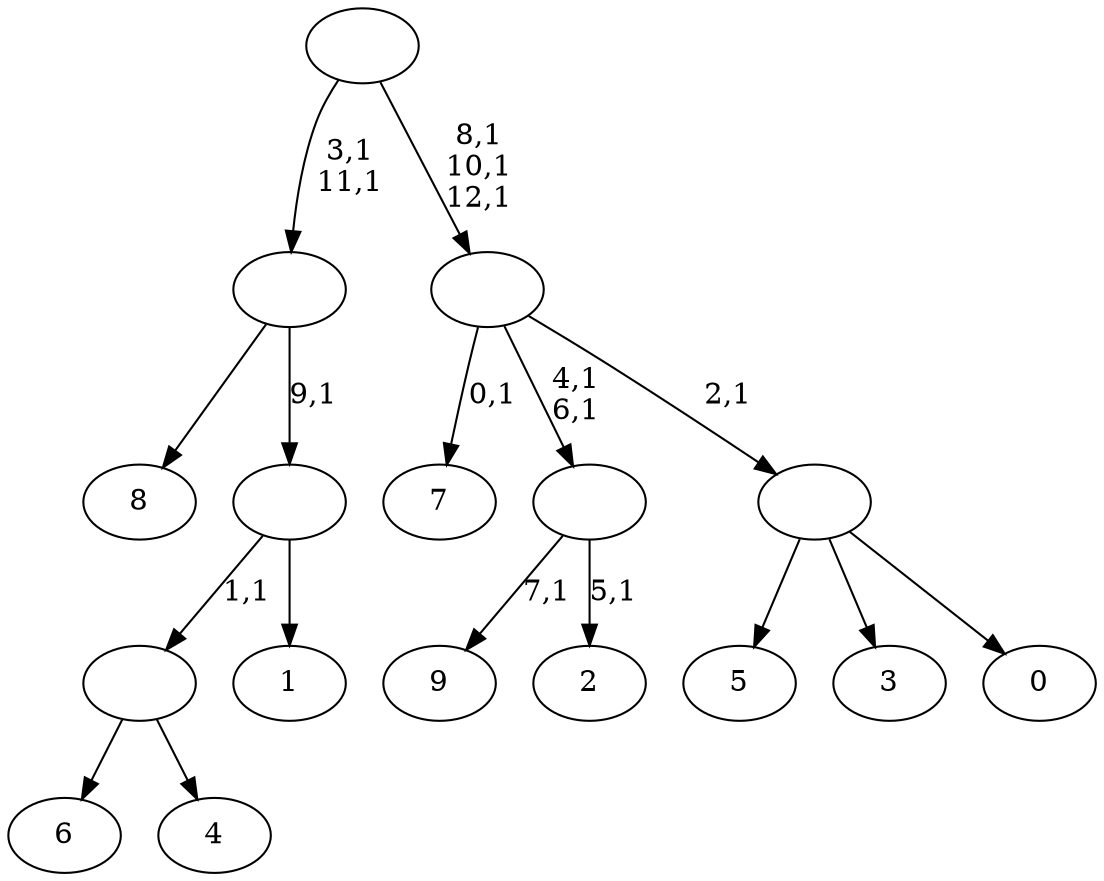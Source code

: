 digraph T {
	23 [label="9"]
	21 [label="8"]
	20 [label="7"]
	18 [label="6"]
	17 [label="5"]
	16 [label="4"]
	15 [label=""]
	14 [label="3"]
	13 [label="2"]
	11 [label=""]
	9 [label="1"]
	8 [label=""]
	7 [label=""]
	5 [label="0"]
	4 [label=""]
	3 [label=""]
	0 [label=""]
	15 -> 18 [label=""]
	15 -> 16 [label=""]
	11 -> 13 [label="5,1"]
	11 -> 23 [label="7,1"]
	8 -> 15 [label="1,1"]
	8 -> 9 [label=""]
	7 -> 21 [label=""]
	7 -> 8 [label="9,1"]
	4 -> 17 [label=""]
	4 -> 14 [label=""]
	4 -> 5 [label=""]
	3 -> 11 [label="4,1\n6,1"]
	3 -> 20 [label="0,1"]
	3 -> 4 [label="2,1"]
	0 -> 3 [label="8,1\n10,1\n12,1"]
	0 -> 7 [label="3,1\n11,1"]
}
